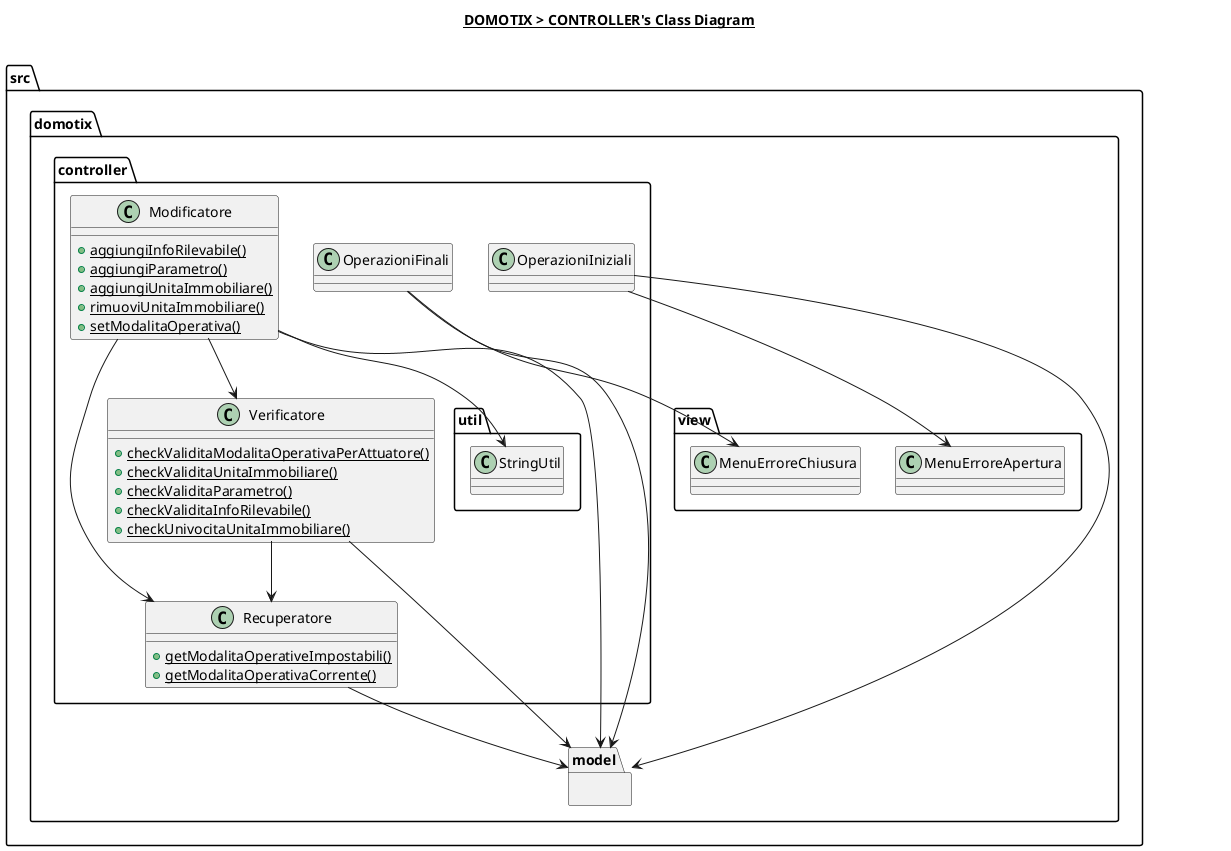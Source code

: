 @startuml

title __DOMOTIX > CONTROLLER's Class Diagram__\n

namespace src.domotix.controller {
    class src.domotix.controller.Modificatore {
        {static} + aggiungiInfoRilevabile()
        {static} + aggiungiParametro()
        {static} + aggiungiUnitaImmobiliare()
        {static} + rimuoviUnitaImmobiliare()
        {static} + setModalitaOperativa()
    }

    class src.domotix.controller.OperazioniFinali {

    }

    class src.domotix.controller.OperazioniIniziali {

    }

    class src.domotix.controller.Recuperatore {
        {static} + getModalitaOperativeImpostabili()
        {static} + getModalitaOperativaCorrente()
    }

    class src.domotix.controller.Verificatore {
        {static} + checkValiditaModalitaOperativaPerAttuatore()
        {static} + checkValiditaUnitaImmobiliare()
        {static} + checkValiditaParametro()
        {static} + checkValiditaInfoRilevabile()
        {static} + checkUnivocitaUnitaImmobiliare()
    }

    namespace util {
        class src.domotix.controller.util.StringUtil {
        }
    }
}

namespace src.domotix.model {

}

src.domotix.controller.Modificatore --> src.domotix.controller.util.StringUtil
src.domotix.controller.Modificatore --> src.domotix.controller.Recuperatore
src.domotix.controller.Modificatore --> src.domotix.controller.Verificatore
src.domotix.controller.Modificatore --> src.domotix.model

src.domotix.controller.Verificatore --> src.domotix.controller.Recuperatore
src.domotix.controller.Verificatore --> src.domotix.model

src.domotix.controller.Recuperatore --> src.domotix.model

src.domotix.controller.OperazioniIniziali --> src.domotix.model
src.domotix.controller.OperazioniIniziali --> src.domotix.view.MenuErroreApertura

src.domotix.controller.OperazioniFinali --> src.domotix.model
src.domotix.controller.OperazioniFinali --> src.domotix.view.MenuErroreChiusura

@enduml
